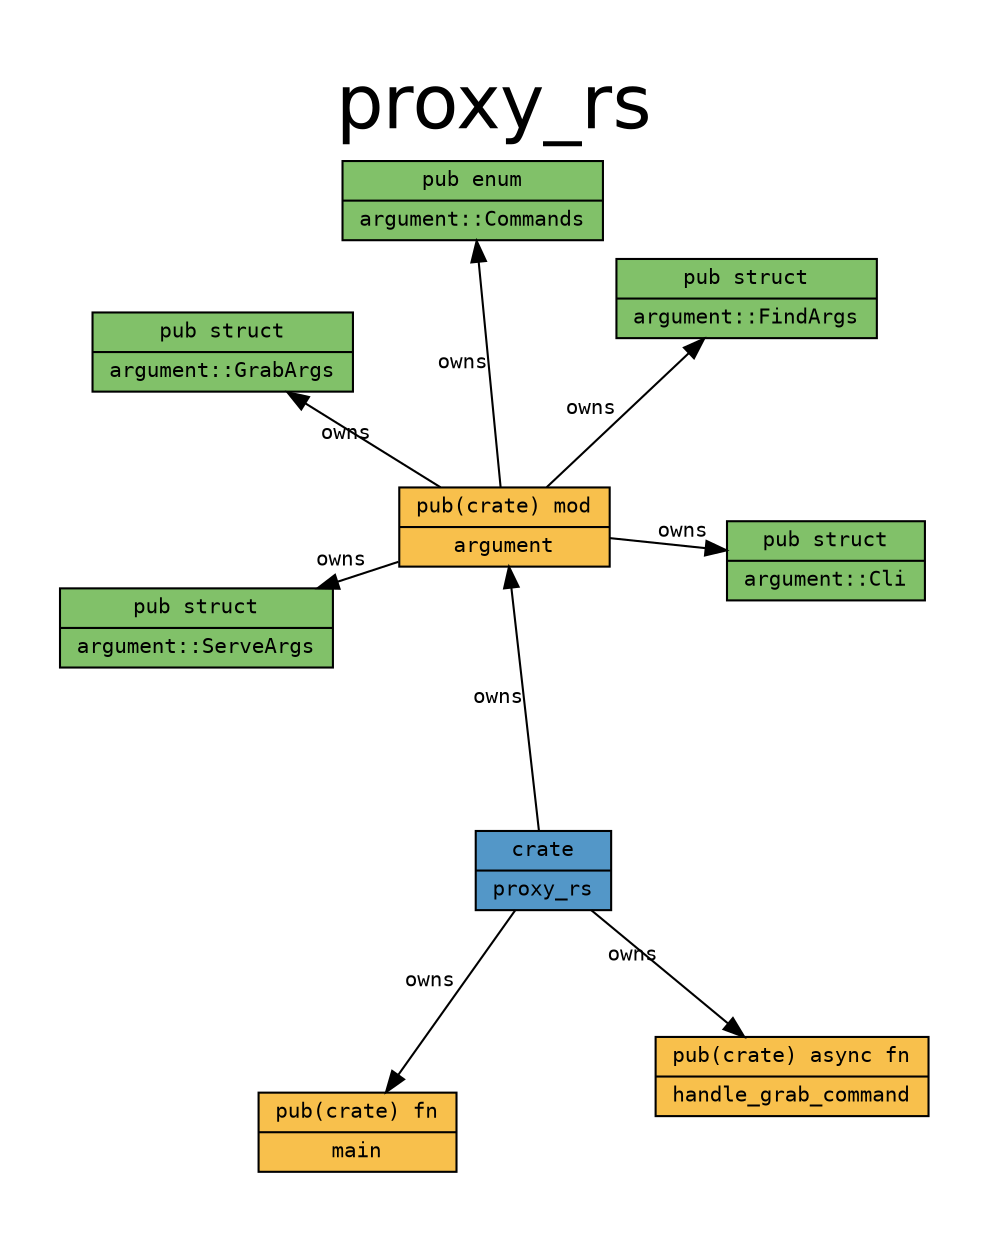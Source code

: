 digraph {

    graph [
        label="proxy_rs",
        labelloc=t,

        pad=0.4,

        // Consider rendering the graph using a different layout algorithm, such as:
        // [dot, neato, twopi, circo, fdp, sfdp]
        layout=neato,
        overlap=false,
        splines="line",
        rankdir=LR,

        fontname="Helvetica", 
        fontsize="36",
    ];

    node [
        fontname="monospace",
        fontsize="10",
        shape="record",
        style="filled",
    ];

    edge [
        fontname="monospace",
        fontsize="10",
    ];

    "proxy_rs" [label="crate|proxy_rs", fillcolor="#5397c8"]; // "crate" node
    "proxy_rs::argument" [label="pub(crate) mod|argument", fillcolor="#f8c04c"]; // "mod" node
    "proxy_rs::argument::Cli" [label="pub struct|argument::Cli", fillcolor="#81c169"]; // "struct" node
    "proxy_rs::argument::Commands" [label="pub enum|argument::Commands", fillcolor="#81c169"]; // "enum" node
    "proxy_rs::argument::FindArgs" [label="pub struct|argument::FindArgs", fillcolor="#81c169"]; // "struct" node
    "proxy_rs::argument::GrabArgs" [label="pub struct|argument::GrabArgs", fillcolor="#81c169"]; // "struct" node
    "proxy_rs::argument::ServeArgs" [label="pub struct|argument::ServeArgs", fillcolor="#81c169"]; // "struct" node
    "proxy_rs::handle_grab_command" [label="pub(crate) async fn|handle_grab_command", fillcolor="#f8c04c"]; // "async fn" node
    "proxy_rs::main" [label="pub(crate) fn|main", fillcolor="#f8c04c"]; // "fn" node

    "proxy_rs" -> "proxy_rs::argument" [label="owns", color="#000000", style="solid"] [constraint=true]; // "owns" edge
    "proxy_rs" -> "proxy_rs::handle_grab_command" [label="owns", color="#000000", style="solid"] [constraint=true]; // "owns" edge
    "proxy_rs" -> "proxy_rs::main" [label="owns", color="#000000", style="solid"] [constraint=true]; // "owns" edge
    "proxy_rs::argument" -> "proxy_rs::argument::Cli" [label="owns", color="#000000", style="solid"] [constraint=true]; // "owns" edge
    "proxy_rs::argument" -> "proxy_rs::argument::Commands" [label="owns", color="#000000", style="solid"] [constraint=true]; // "owns" edge
    "proxy_rs::argument" -> "proxy_rs::argument::FindArgs" [label="owns", color="#000000", style="solid"] [constraint=true]; // "owns" edge
    "proxy_rs::argument" -> "proxy_rs::argument::GrabArgs" [label="owns", color="#000000", style="solid"] [constraint=true]; // "owns" edge
    "proxy_rs::argument" -> "proxy_rs::argument::ServeArgs" [label="owns", color="#000000", style="solid"] [constraint=true]; // "owns" edge

}
